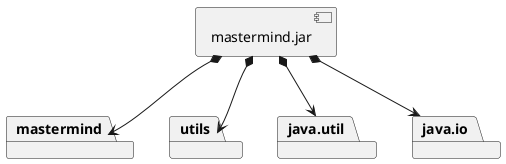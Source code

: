 @startuml

package mastermind
package utils
package java.util
package java.io

[mastermind.jar] *--> mastermind
[mastermind.jar] *--> utils
[mastermind.jar] *--> java.util
[mastermind.jar] *--> java.io

@enduml